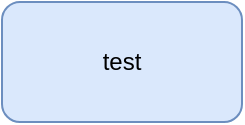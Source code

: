 <mxfile version="13.0.9">
    <diagram id="IBnXaqLYjRlfpqFG2Pre">
        jZLBboMwDIafhnshUseuY9162YnDzlliSLSAUTCD7ukXilNAVaVdUPL9NrF/OxFFM7172ZkP1OCS7KCnRLwmWZanWfjO4MIgFwuovdULSldQ2l9geGA6WA39LpAQHdluDxW2LSjaMek9jvuwCt3+1U7WcAdKJd09/bSaDHeRPa38DLY28eX0+LwojYzB3ElvpMZxg8QpEYVHpOXUTAW42bvoy5L39kC9Feahpf8k8CB+pBu4N4KeuDa6xIY9Dq2GOSdNxMtoLEHZSTWrY5hwYIYax3JlnSvQob/mCi0hr1TgPXn8ho1yVDl8VUHhIsATTA8bSW/2hLUCbID8JYTEhAM7yislBN/HdUBpdN1shnNkJnkn6tuvV9vCgZ2L13VCV22z5uL0Bw==
    </diagram>
</mxfile>